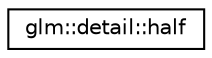 digraph "Graphical Class Hierarchy"
{
  edge [fontname="Helvetica",fontsize="10",labelfontname="Helvetica",labelfontsize="10"];
  node [fontname="Helvetica",fontsize="10",shape=record];
  rankdir="LR";
  Node1 [label="glm::detail::half",height=0.2,width=0.4,color="black", fillcolor="white", style="filled",URL="$classglm_1_1detail_1_1half.html"];
}
